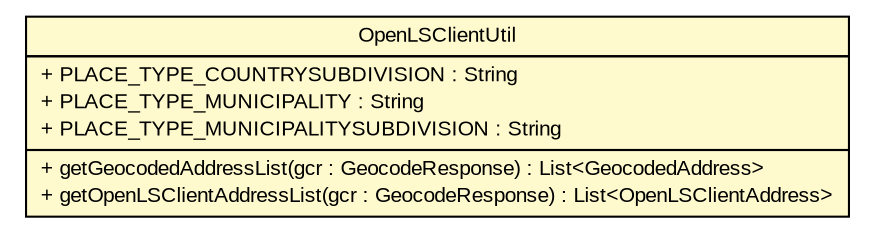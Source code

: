 #!/usr/local/bin/dot
#
# Class diagram 
# Generated by UMLGraph version R5_6 (http://www.umlgraph.org/)
#

digraph G {
	edge [fontname="arial",fontsize=10,labelfontname="arial",labelfontsize=10];
	node [fontname="arial",fontsize=10,shape=plaintext];
	nodesep=0.25;
	ranksep=0.5;
	// nl.mineleni.cbsviewer.servlet.gazetteer.lusclient.OpenLSClientUtil
	c1353 [label=<<table title="nl.mineleni.cbsviewer.servlet.gazetteer.lusclient.OpenLSClientUtil" border="0" cellborder="1" cellspacing="0" cellpadding="2" port="p" bgcolor="lemonChiffon" href="./OpenLSClientUtil.html">
		<tr><td><table border="0" cellspacing="0" cellpadding="1">
<tr><td align="center" balign="center"> OpenLSClientUtil </td></tr>
		</table></td></tr>
		<tr><td><table border="0" cellspacing="0" cellpadding="1">
<tr><td align="left" balign="left"> + PLACE_TYPE_COUNTRYSUBDIVISION : String </td></tr>
<tr><td align="left" balign="left"> + PLACE_TYPE_MUNICIPALITY : String </td></tr>
<tr><td align="left" balign="left"> + PLACE_TYPE_MUNICIPALITYSUBDIVISION : String </td></tr>
		</table></td></tr>
		<tr><td><table border="0" cellspacing="0" cellpadding="1">
<tr><td align="left" balign="left"> + getGeocodedAddressList(gcr : GeocodeResponse) : List&lt;GeocodedAddress&gt; </td></tr>
<tr><td align="left" balign="left"> + getOpenLSClientAddressList(gcr : GeocodeResponse) : List&lt;OpenLSClientAddress&gt; </td></tr>
		</table></td></tr>
		</table>>, URL="./OpenLSClientUtil.html", fontname="arial", fontcolor="black", fontsize=10.0];
}

